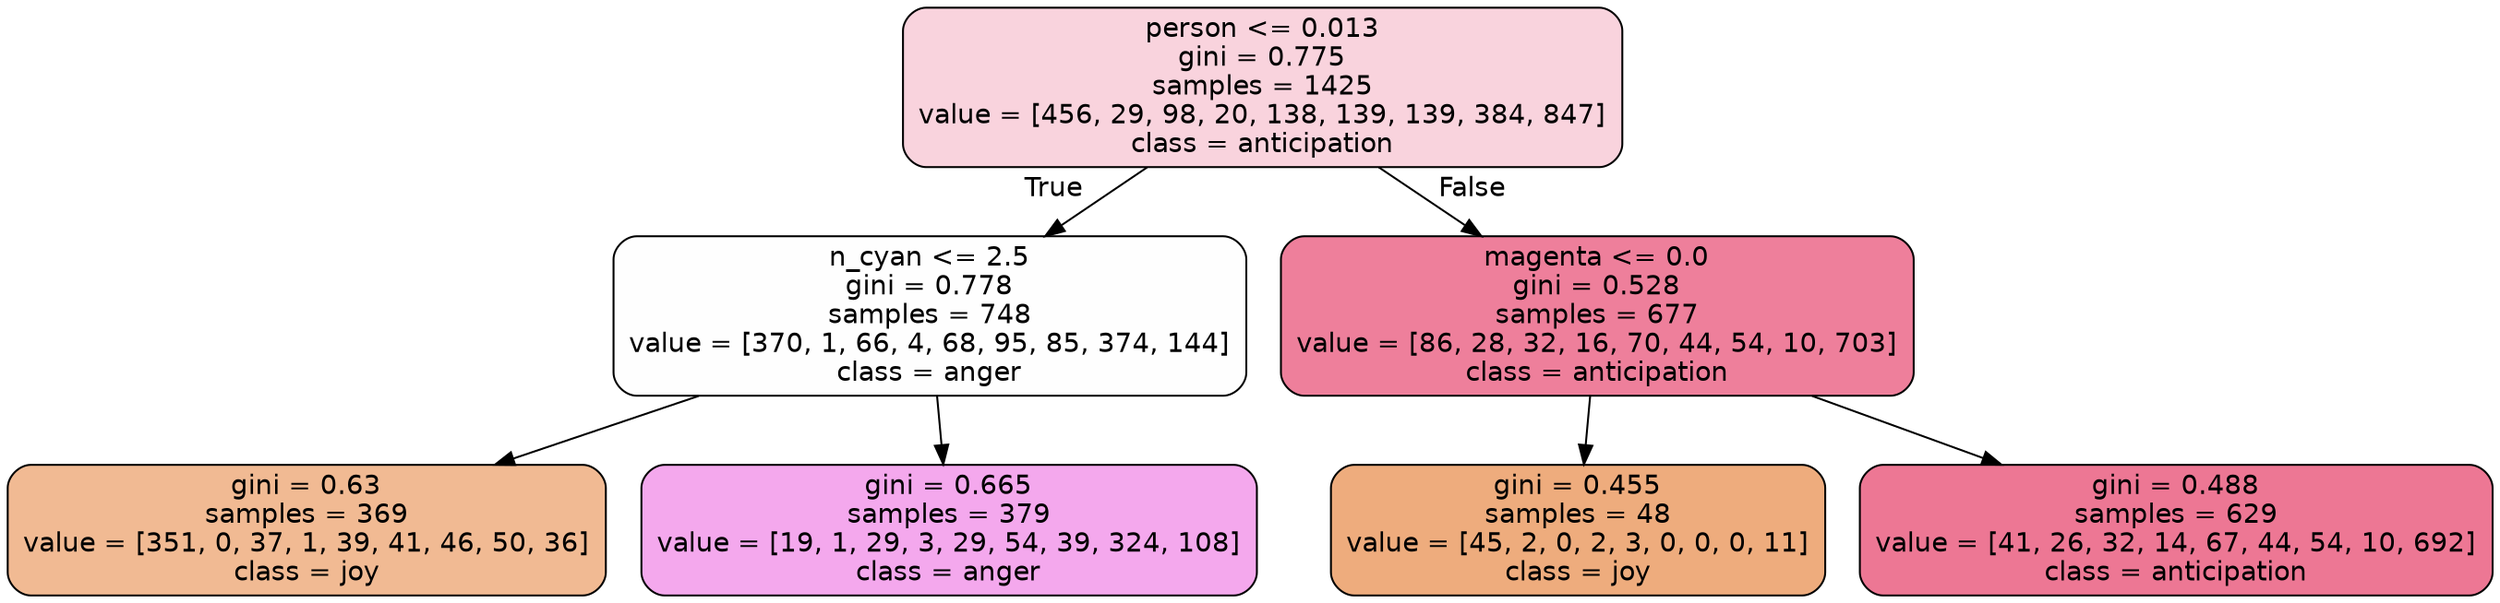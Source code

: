 digraph Tree {
node [shape=box, style="filled, rounded", color="black", fontname=helvetica] ;
edge [fontname=helvetica] ;
0 [label="person <= 0.013\ngini = 0.775\nsamples = 1425\nvalue = [456, 29, 98, 20, 138, 139, 139, 384, 847]\nclass = anticipation", fillcolor="#e5396438"] ;
1 [label="n_cyan <= 2.5\ngini = 0.778\nsamples = 748\nvalue = [370, 1, 66, 4, 68, 95, 85, 374, 144]\nclass = anger", fillcolor="#e539d701"] ;
0 -> 1 [labeldistance=2.5, labelangle=45, headlabel="True"] ;
2 [label="gini = 0.63\nsamples = 369\nvalue = [351, 0, 37, 1, 39, 41, 46, 50, 36]\nclass = joy", fillcolor="#e581398b"] ;
1 -> 2 ;
3 [label="gini = 0.665\nsamples = 379\nvalue = [19, 1, 29, 3, 29, 54, 39, 324, 108]\nclass = anger", fillcolor="#e539d76f"] ;
1 -> 3 ;
4 [label="magenta <= 0.0\ngini = 0.528\nsamples = 677\nvalue = [86, 28, 32, 16, 70, 44, 54, 10, 703]\nclass = anticipation", fillcolor="#e53964a4"] ;
0 -> 4 [labeldistance=2.5, labelangle=-45, headlabel="False"] ;
5 [label="gini = 0.455\nsamples = 48\nvalue = [45, 2, 0, 2, 3, 0, 0, 0, 11]\nclass = joy", fillcolor="#e58139a7"] ;
4 -> 5 ;
6 [label="gini = 0.488\nsamples = 629\nvalue = [41, 26, 32, 14, 67, 44, 54, 10, 692]\nclass = anticipation", fillcolor="#e53964af"] ;
4 -> 6 ;
}